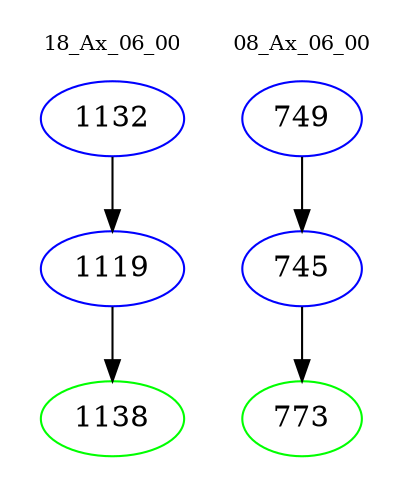 digraph{
subgraph cluster_0 {
color = white
label = "18_Ax_06_00";
fontsize=10;
T0_1132 [label="1132", color="blue"]
T0_1132 -> T0_1119 [color="black"]
T0_1119 [label="1119", color="blue"]
T0_1119 -> T0_1138 [color="black"]
T0_1138 [label="1138", color="green"]
}
subgraph cluster_1 {
color = white
label = "08_Ax_06_00";
fontsize=10;
T1_749 [label="749", color="blue"]
T1_749 -> T1_745 [color="black"]
T1_745 [label="745", color="blue"]
T1_745 -> T1_773 [color="black"]
T1_773 [label="773", color="green"]
}
}

